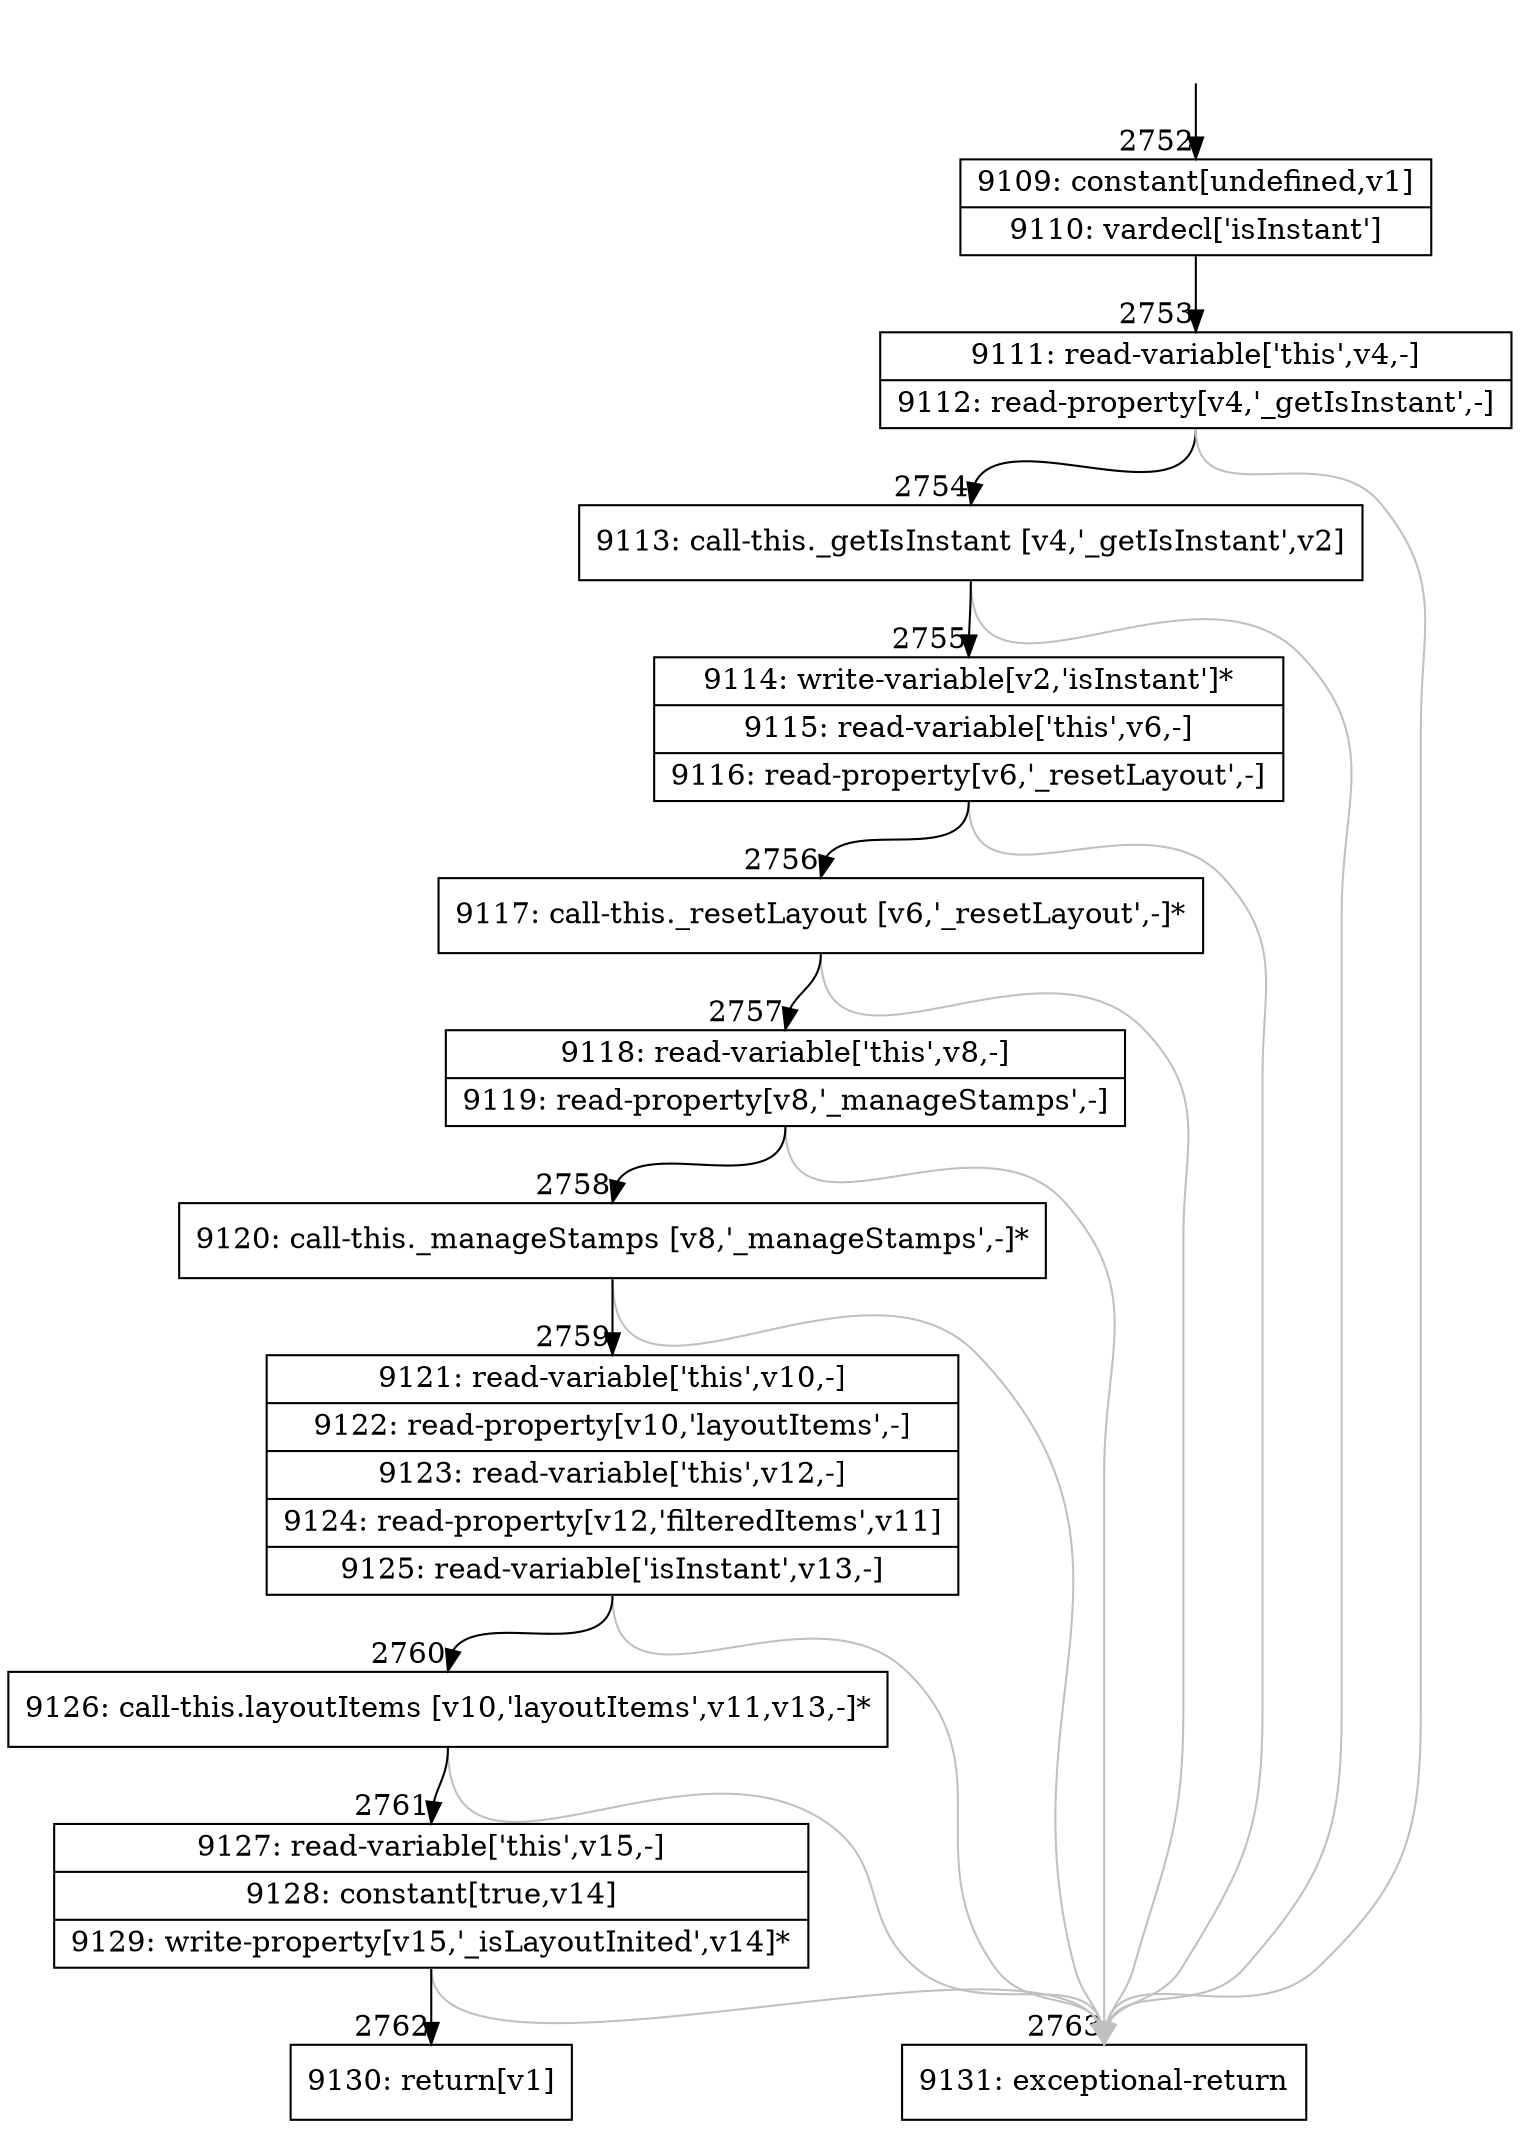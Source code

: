 digraph {
rankdir="TD"
BB_entry256[shape=none,label=""];
BB_entry256 -> BB2752 [tailport=s, headport=n, headlabel="    2752"]
BB2752 [shape=record label="{9109: constant[undefined,v1]|9110: vardecl['isInstant']}" ] 
BB2752 -> BB2753 [tailport=s, headport=n, headlabel="      2753"]
BB2753 [shape=record label="{9111: read-variable['this',v4,-]|9112: read-property[v4,'_getIsInstant',-]}" ] 
BB2753 -> BB2754 [tailport=s, headport=n, headlabel="      2754"]
BB2753 -> BB2763 [tailport=s, headport=n, color=gray, headlabel="      2763"]
BB2754 [shape=record label="{9113: call-this._getIsInstant [v4,'_getIsInstant',v2]}" ] 
BB2754 -> BB2755 [tailport=s, headport=n, headlabel="      2755"]
BB2754 -> BB2763 [tailport=s, headport=n, color=gray]
BB2755 [shape=record label="{9114: write-variable[v2,'isInstant']*|9115: read-variable['this',v6,-]|9116: read-property[v6,'_resetLayout',-]}" ] 
BB2755 -> BB2756 [tailport=s, headport=n, headlabel="      2756"]
BB2755 -> BB2763 [tailport=s, headport=n, color=gray]
BB2756 [shape=record label="{9117: call-this._resetLayout [v6,'_resetLayout',-]*}" ] 
BB2756 -> BB2757 [tailport=s, headport=n, headlabel="      2757"]
BB2756 -> BB2763 [tailport=s, headport=n, color=gray]
BB2757 [shape=record label="{9118: read-variable['this',v8,-]|9119: read-property[v8,'_manageStamps',-]}" ] 
BB2757 -> BB2758 [tailport=s, headport=n, headlabel="      2758"]
BB2757 -> BB2763 [tailport=s, headport=n, color=gray]
BB2758 [shape=record label="{9120: call-this._manageStamps [v8,'_manageStamps',-]*}" ] 
BB2758 -> BB2759 [tailport=s, headport=n, headlabel="      2759"]
BB2758 -> BB2763 [tailport=s, headport=n, color=gray]
BB2759 [shape=record label="{9121: read-variable['this',v10,-]|9122: read-property[v10,'layoutItems',-]|9123: read-variable['this',v12,-]|9124: read-property[v12,'filteredItems',v11]|9125: read-variable['isInstant',v13,-]}" ] 
BB2759 -> BB2760 [tailport=s, headport=n, headlabel="      2760"]
BB2759 -> BB2763 [tailport=s, headport=n, color=gray]
BB2760 [shape=record label="{9126: call-this.layoutItems [v10,'layoutItems',v11,v13,-]*}" ] 
BB2760 -> BB2761 [tailport=s, headport=n, headlabel="      2761"]
BB2760 -> BB2763 [tailport=s, headport=n, color=gray]
BB2761 [shape=record label="{9127: read-variable['this',v15,-]|9128: constant[true,v14]|9129: write-property[v15,'_isLayoutInited',v14]*}" ] 
BB2761 -> BB2762 [tailport=s, headport=n, headlabel="      2762"]
BB2761 -> BB2763 [tailport=s, headport=n, color=gray]
BB2762 [shape=record label="{9130: return[v1]}" ] 
BB2763 [shape=record label="{9131: exceptional-return}" ] 
//#$~ 3803
}
